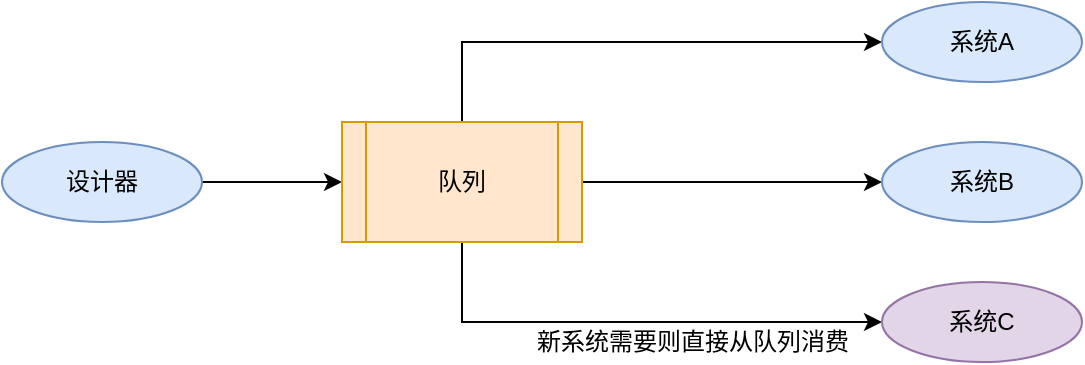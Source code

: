 <mxfile version="13.10.0" type="github">
  <diagram id="BQV4UrW2nJUJ0BOvXX9o" name="第 1 页">
    <mxGraphModel dx="946" dy="405" grid="1" gridSize="10" guides="1" tooltips="1" connect="1" arrows="1" fold="1" page="1" pageScale="1" pageWidth="827" pageHeight="1169" math="0" shadow="0">
      <root>
        <mxCell id="0" />
        <mxCell id="1" parent="0" />
        <mxCell id="K4mkRZeemjEDkVLD8lrk-7" value="" style="edgeStyle=orthogonalEdgeStyle;rounded=0;orthogonalLoop=1;jettySize=auto;html=1;" edge="1" parent="1" source="K4mkRZeemjEDkVLD8lrk-1" target="K4mkRZeemjEDkVLD8lrk-5">
          <mxGeometry relative="1" as="geometry" />
        </mxCell>
        <mxCell id="K4mkRZeemjEDkVLD8lrk-1" value="设计器" style="ellipse;whiteSpace=wrap;html=1;fillColor=#dae8fc;strokeColor=#6c8ebf;" vertex="1" parent="1">
          <mxGeometry x="110" y="220" width="100" height="40" as="geometry" />
        </mxCell>
        <mxCell id="K4mkRZeemjEDkVLD8lrk-8" value="" style="edgeStyle=orthogonalEdgeStyle;rounded=0;orthogonalLoop=1;jettySize=auto;html=1;" edge="1" parent="1" source="K4mkRZeemjEDkVLD8lrk-5" target="K4mkRZeemjEDkVLD8lrk-6">
          <mxGeometry relative="1" as="geometry" />
        </mxCell>
        <mxCell id="K4mkRZeemjEDkVLD8lrk-16" style="edgeStyle=orthogonalEdgeStyle;rounded=0;orthogonalLoop=1;jettySize=auto;html=1;entryX=0;entryY=0.5;entryDx=0;entryDy=0;" edge="1" parent="1" source="K4mkRZeemjEDkVLD8lrk-5" target="K4mkRZeemjEDkVLD8lrk-13">
          <mxGeometry relative="1" as="geometry">
            <Array as="points">
              <mxPoint x="340" y="170" />
            </Array>
          </mxGeometry>
        </mxCell>
        <mxCell id="K4mkRZeemjEDkVLD8lrk-19" style="edgeStyle=orthogonalEdgeStyle;rounded=0;orthogonalLoop=1;jettySize=auto;html=1;entryX=0;entryY=0.5;entryDx=0;entryDy=0;" edge="1" parent="1" source="K4mkRZeemjEDkVLD8lrk-5" target="K4mkRZeemjEDkVLD8lrk-14">
          <mxGeometry relative="1" as="geometry">
            <Array as="points">
              <mxPoint x="340" y="310" />
            </Array>
          </mxGeometry>
        </mxCell>
        <mxCell id="K4mkRZeemjEDkVLD8lrk-5" value="队列" style="shape=process;whiteSpace=wrap;html=1;backgroundOutline=1;fillColor=#ffe6cc;strokeColor=#d79b00;" vertex="1" parent="1">
          <mxGeometry x="280" y="210" width="120" height="60" as="geometry" />
        </mxCell>
        <mxCell id="K4mkRZeemjEDkVLD8lrk-6" value="系统B" style="ellipse;whiteSpace=wrap;html=1;fillColor=#dae8fc;strokeColor=#6c8ebf;" vertex="1" parent="1">
          <mxGeometry x="550" y="220" width="100" height="40" as="geometry" />
        </mxCell>
        <mxCell id="K4mkRZeemjEDkVLD8lrk-13" value="系统A" style="ellipse;whiteSpace=wrap;html=1;fillColor=#dae8fc;strokeColor=#6c8ebf;" vertex="1" parent="1">
          <mxGeometry x="550" y="150" width="100" height="40" as="geometry" />
        </mxCell>
        <mxCell id="K4mkRZeemjEDkVLD8lrk-14" value="系统C" style="ellipse;whiteSpace=wrap;html=1;fillColor=#e1d5e7;strokeColor=#9673a6;" vertex="1" parent="1">
          <mxGeometry x="550" y="290" width="100" height="40" as="geometry" />
        </mxCell>
        <mxCell id="K4mkRZeemjEDkVLD8lrk-20" value="新系统需要则直接从队列消费" style="text;html=1;align=center;verticalAlign=middle;resizable=0;points=[];autosize=1;" vertex="1" parent="1">
          <mxGeometry x="370" y="310" width="170" height="20" as="geometry" />
        </mxCell>
      </root>
    </mxGraphModel>
  </diagram>
</mxfile>
